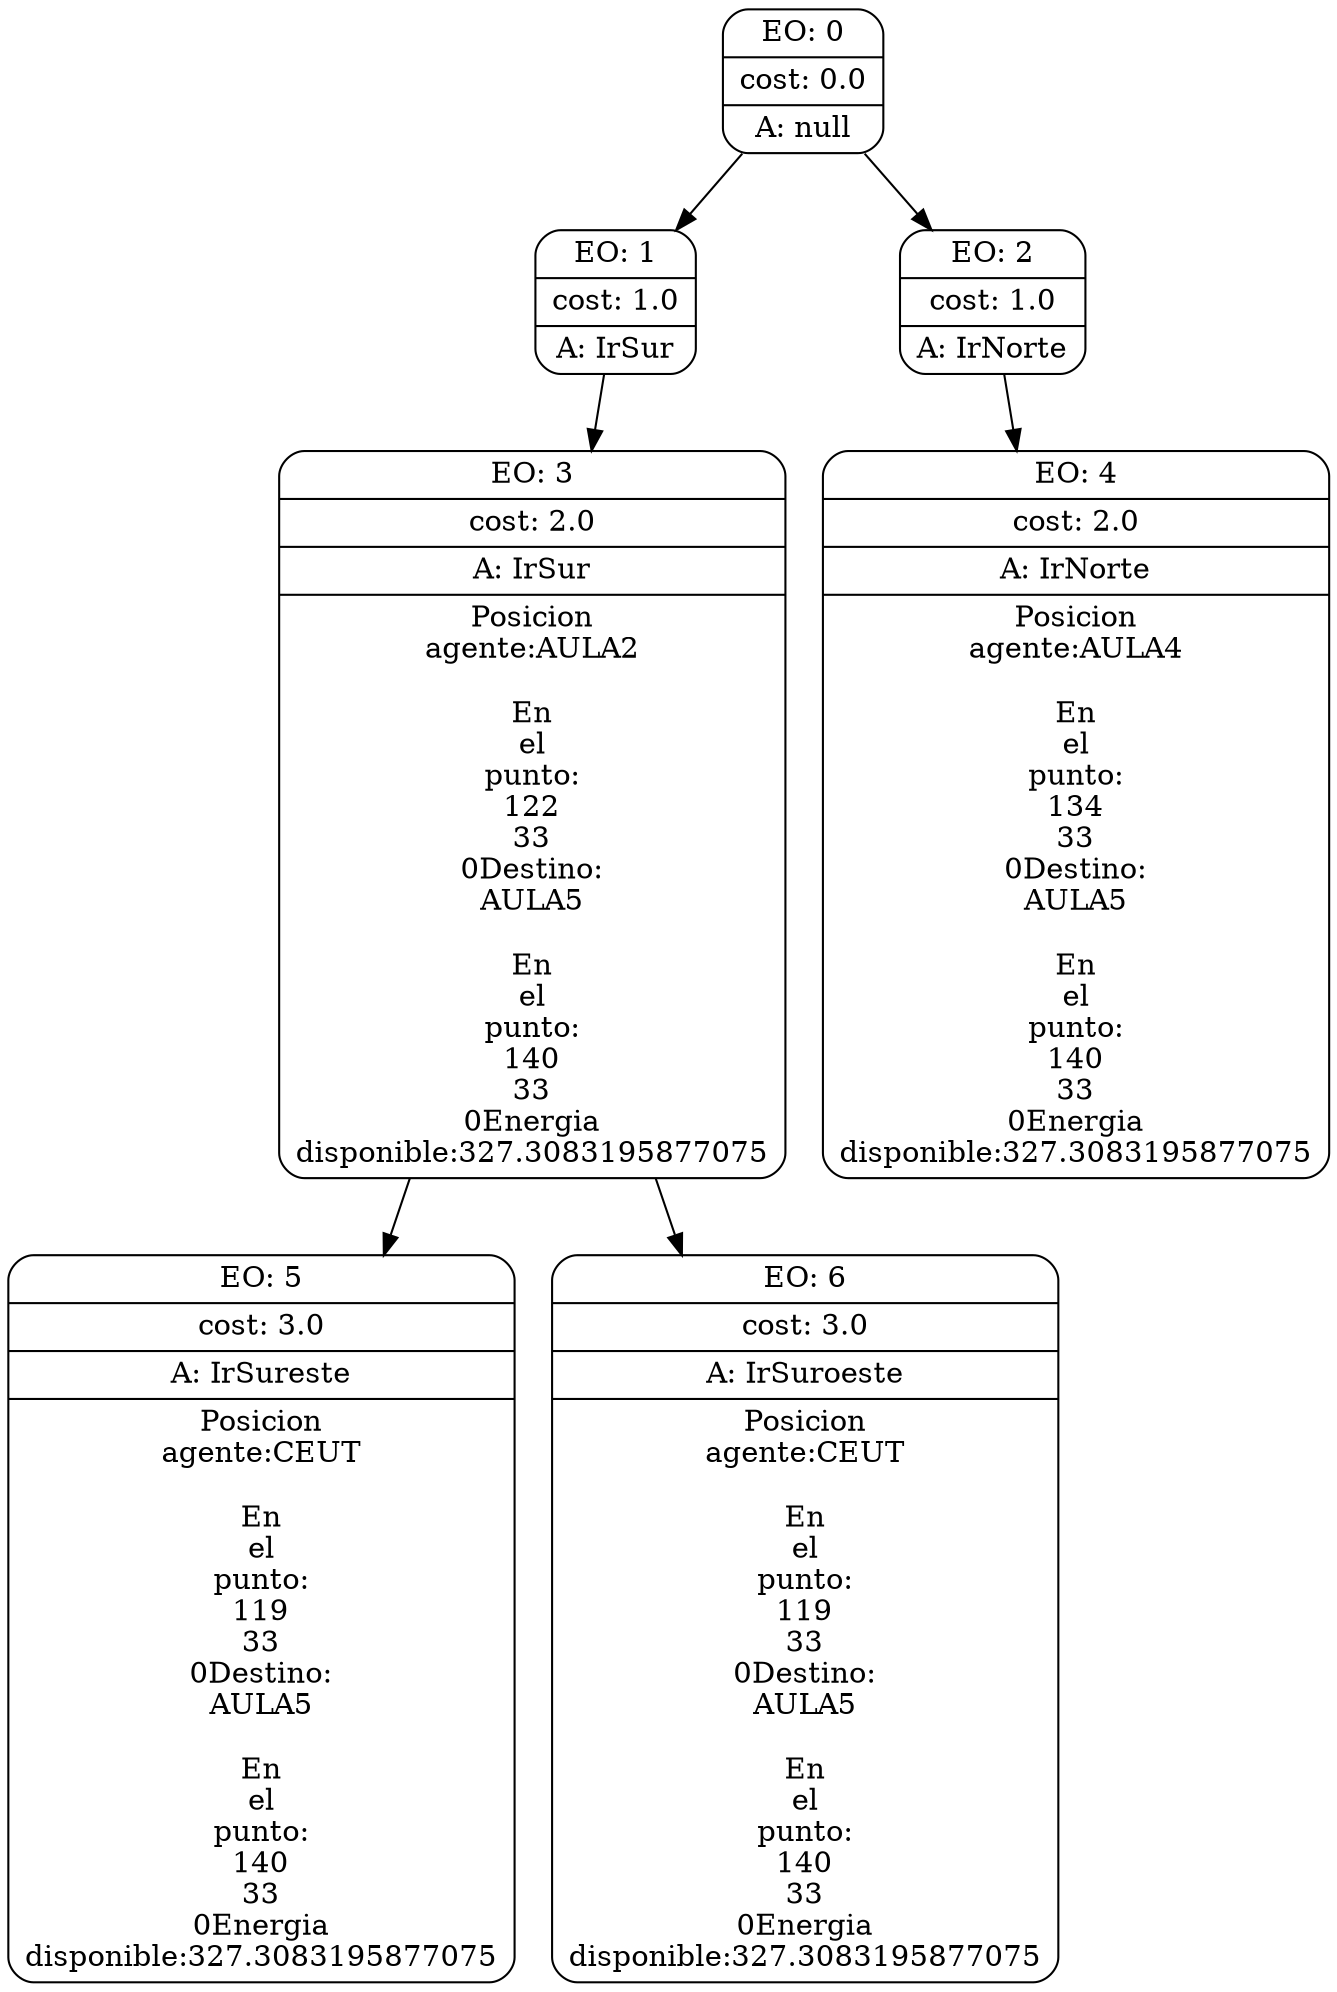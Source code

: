digraph g {
node [shape = Mrecord];
nodo0[label="{EO: 0|cost: 0.0|A: null}"]
nodo1[label="{EO: 1|cost: 1.0|A: IrSur}"]
nodo3[label="{EO: 3|cost: 2.0|A: IrSur|Posicion\nagente:AULA2\n\nEn\nel\npunto:\n122\n33\n0
Destino:\nAULA5\n\nEn\nel\npunto:\n140\n33\n0
Energia\ndisponible:327.3083195877075
}"]
nodo5[label="{EO: 5|cost: 3.0|A: IrSureste|Posicion\nagente:CEUT\n\nEn\nel\npunto:\n119\n33\n0
Destino:\nAULA5\n\nEn\nel\npunto:\n140\n33\n0
Energia\ndisponible:327.3083195877075
}"]

nodo3 -> nodo5;
nodo6[label="{EO: 6|cost: 3.0|A: IrSuroeste|Posicion\nagente:CEUT\n\nEn\nel\npunto:\n119\n33\n0
Destino:\nAULA5\n\nEn\nel\npunto:\n140\n33\n0
Energia\ndisponible:327.3083195877075
}"]

nodo3 -> nodo6;

nodo1 -> nodo3;

nodo0 -> nodo1;
nodo2[label="{EO: 2|cost: 1.0|A: IrNorte}"]
nodo4[label="{EO: 4|cost: 2.0|A: IrNorte|Posicion\nagente:AULA4\n\nEn\nel\npunto:\n134\n33\n0
Destino:\nAULA5\n\nEn\nel\npunto:\n140\n33\n0
Energia\ndisponible:327.3083195877075
}"]

nodo2 -> nodo4;

nodo0 -> nodo2;


}